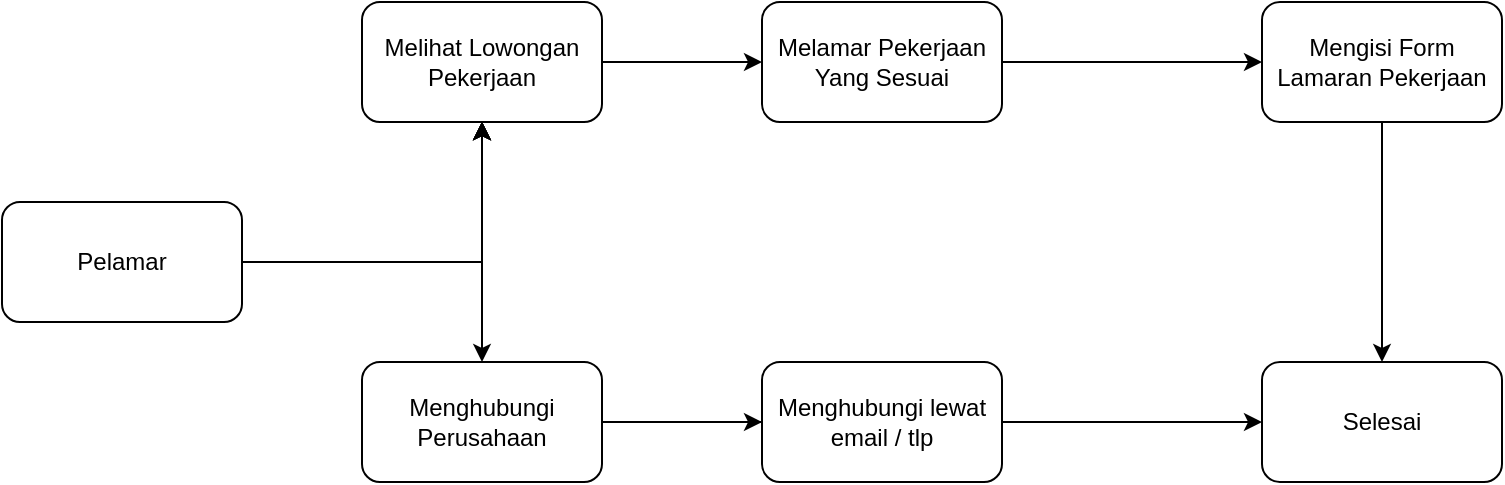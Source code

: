 <mxfile version="26.1.3">
  <diagram name="Page-1" id="dIoY7uUjEfw6pqAA2hJH">
    <mxGraphModel dx="1500" dy="803" grid="1" gridSize="10" guides="1" tooltips="1" connect="1" arrows="1" fold="1" page="1" pageScale="1" pageWidth="850" pageHeight="1100" math="0" shadow="0">
      <root>
        <mxCell id="0" />
        <mxCell id="1" parent="0" />
        <mxCell id="TujkYmGn0Lcb8O3dk1mC-3" value="" style="edgeStyle=orthogonalEdgeStyle;rounded=0;orthogonalLoop=1;jettySize=auto;html=1;" edge="1" parent="1" source="TujkYmGn0Lcb8O3dk1mC-1" target="TujkYmGn0Lcb8O3dk1mC-2">
          <mxGeometry relative="1" as="geometry" />
        </mxCell>
        <mxCell id="TujkYmGn0Lcb8O3dk1mC-4" value="" style="edgeStyle=orthogonalEdgeStyle;rounded=0;orthogonalLoop=1;jettySize=auto;html=1;" edge="1" parent="1" source="TujkYmGn0Lcb8O3dk1mC-1" target="TujkYmGn0Lcb8O3dk1mC-2">
          <mxGeometry relative="1" as="geometry" />
        </mxCell>
        <mxCell id="TujkYmGn0Lcb8O3dk1mC-5" value="" style="edgeStyle=orthogonalEdgeStyle;rounded=0;orthogonalLoop=1;jettySize=auto;html=1;" edge="1" parent="1" source="TujkYmGn0Lcb8O3dk1mC-1" target="TujkYmGn0Lcb8O3dk1mC-2">
          <mxGeometry relative="1" as="geometry" />
        </mxCell>
        <mxCell id="TujkYmGn0Lcb8O3dk1mC-6" value="" style="edgeStyle=orthogonalEdgeStyle;rounded=0;orthogonalLoop=1;jettySize=auto;html=1;" edge="1" parent="1" source="TujkYmGn0Lcb8O3dk1mC-1" target="TujkYmGn0Lcb8O3dk1mC-2">
          <mxGeometry relative="1" as="geometry" />
        </mxCell>
        <mxCell id="TujkYmGn0Lcb8O3dk1mC-7" value="" style="edgeStyle=orthogonalEdgeStyle;rounded=0;orthogonalLoop=1;jettySize=auto;html=1;" edge="1" parent="1" source="TujkYmGn0Lcb8O3dk1mC-1" target="TujkYmGn0Lcb8O3dk1mC-2">
          <mxGeometry relative="1" as="geometry" />
        </mxCell>
        <mxCell id="TujkYmGn0Lcb8O3dk1mC-12" value="" style="edgeStyle=orthogonalEdgeStyle;rounded=0;orthogonalLoop=1;jettySize=auto;html=1;" edge="1" parent="1" source="TujkYmGn0Lcb8O3dk1mC-1" target="TujkYmGn0Lcb8O3dk1mC-2">
          <mxGeometry relative="1" as="geometry" />
        </mxCell>
        <mxCell id="TujkYmGn0Lcb8O3dk1mC-14" value="" style="edgeStyle=orthogonalEdgeStyle;rounded=0;orthogonalLoop=1;jettySize=auto;html=1;" edge="1" parent="1" source="TujkYmGn0Lcb8O3dk1mC-1" target="TujkYmGn0Lcb8O3dk1mC-13">
          <mxGeometry relative="1" as="geometry" />
        </mxCell>
        <mxCell id="TujkYmGn0Lcb8O3dk1mC-1" value="Pelamar" style="rounded=1;whiteSpace=wrap;html=1;" vertex="1" parent="1">
          <mxGeometry x="40" y="330" width="120" height="60" as="geometry" />
        </mxCell>
        <mxCell id="TujkYmGn0Lcb8O3dk1mC-9" value="" style="edgeStyle=orthogonalEdgeStyle;rounded=0;orthogonalLoop=1;jettySize=auto;html=1;" edge="1" parent="1" source="TujkYmGn0Lcb8O3dk1mC-2" target="TujkYmGn0Lcb8O3dk1mC-8">
          <mxGeometry relative="1" as="geometry" />
        </mxCell>
        <mxCell id="TujkYmGn0Lcb8O3dk1mC-2" value="Melihat Lowongan Pekerjaan" style="rounded=1;whiteSpace=wrap;html=1;" vertex="1" parent="1">
          <mxGeometry x="220" y="230" width="120" height="60" as="geometry" />
        </mxCell>
        <mxCell id="TujkYmGn0Lcb8O3dk1mC-11" value="" style="edgeStyle=orthogonalEdgeStyle;rounded=0;orthogonalLoop=1;jettySize=auto;html=1;" edge="1" parent="1" source="TujkYmGn0Lcb8O3dk1mC-8" target="TujkYmGn0Lcb8O3dk1mC-10">
          <mxGeometry relative="1" as="geometry" />
        </mxCell>
        <mxCell id="TujkYmGn0Lcb8O3dk1mC-8" value="Melamar Pekerjaan Yang Sesuai" style="rounded=1;whiteSpace=wrap;html=1;" vertex="1" parent="1">
          <mxGeometry x="420" y="230" width="120" height="60" as="geometry" />
        </mxCell>
        <mxCell id="TujkYmGn0Lcb8O3dk1mC-16" value="" style="edgeStyle=orthogonalEdgeStyle;rounded=0;orthogonalLoop=1;jettySize=auto;html=1;" edge="1" parent="1" source="TujkYmGn0Lcb8O3dk1mC-10" target="TujkYmGn0Lcb8O3dk1mC-15">
          <mxGeometry relative="1" as="geometry" />
        </mxCell>
        <mxCell id="TujkYmGn0Lcb8O3dk1mC-10" value="Mengisi Form Lamaran Pekerjaan" style="rounded=1;whiteSpace=wrap;html=1;" vertex="1" parent="1">
          <mxGeometry x="670" y="230" width="120" height="60" as="geometry" />
        </mxCell>
        <mxCell id="TujkYmGn0Lcb8O3dk1mC-17" style="edgeStyle=orthogonalEdgeStyle;rounded=0;orthogonalLoop=1;jettySize=auto;html=1;exitX=1;exitY=0.5;exitDx=0;exitDy=0;entryX=0;entryY=0.5;entryDx=0;entryDy=0;" edge="1" parent="1" source="TujkYmGn0Lcb8O3dk1mC-13" target="TujkYmGn0Lcb8O3dk1mC-15">
          <mxGeometry relative="1" as="geometry" />
        </mxCell>
        <mxCell id="TujkYmGn0Lcb8O3dk1mC-19" value="" style="edgeStyle=orthogonalEdgeStyle;rounded=0;orthogonalLoop=1;jettySize=auto;html=1;" edge="1" parent="1" source="TujkYmGn0Lcb8O3dk1mC-13" target="TujkYmGn0Lcb8O3dk1mC-18">
          <mxGeometry relative="1" as="geometry" />
        </mxCell>
        <mxCell id="TujkYmGn0Lcb8O3dk1mC-13" value="Menghubungi Perusahaan" style="rounded=1;whiteSpace=wrap;html=1;" vertex="1" parent="1">
          <mxGeometry x="220" y="410" width="120" height="60" as="geometry" />
        </mxCell>
        <mxCell id="TujkYmGn0Lcb8O3dk1mC-15" value="Selesai" style="rounded=1;whiteSpace=wrap;html=1;" vertex="1" parent="1">
          <mxGeometry x="670" y="410" width="120" height="60" as="geometry" />
        </mxCell>
        <mxCell id="TujkYmGn0Lcb8O3dk1mC-18" value="Menghubungi lewat email / tlp" style="rounded=1;whiteSpace=wrap;html=1;" vertex="1" parent="1">
          <mxGeometry x="420" y="410" width="120" height="60" as="geometry" />
        </mxCell>
      </root>
    </mxGraphModel>
  </diagram>
</mxfile>
